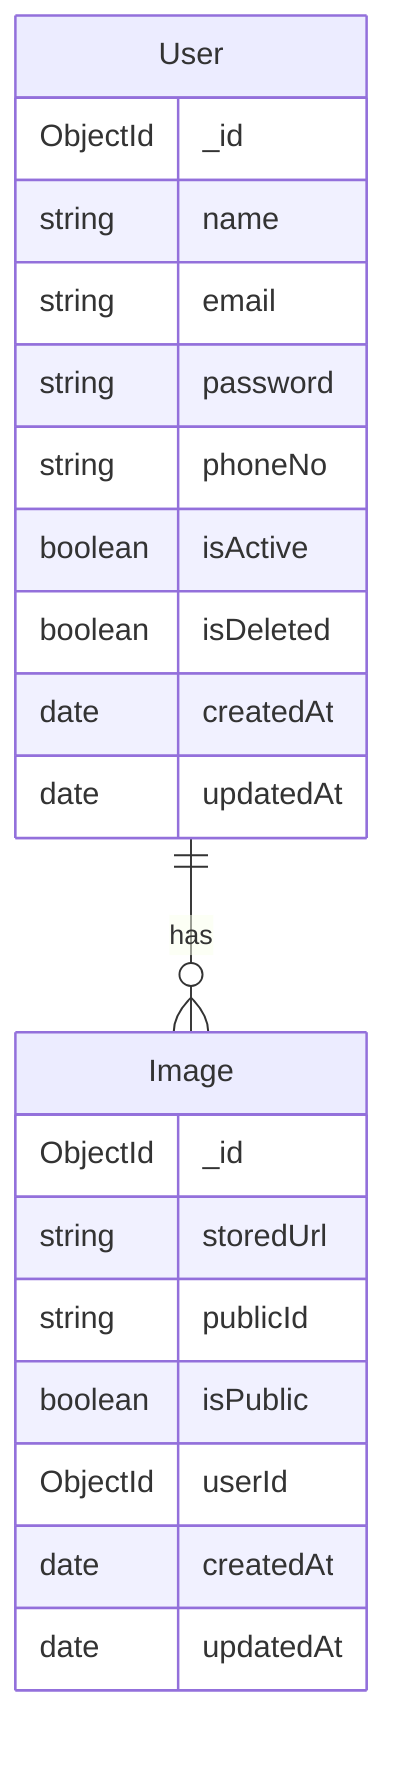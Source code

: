 erDiagram
  User {
    ObjectId _id
    string name
    string email
    string password
    string phoneNo
    boolean isActive
    boolean isDeleted
    date createdAt
    date updatedAt
  }
  Image {
    ObjectId _id
    string storedUrl
    string publicId
    boolean isPublic
    ObjectId userId
    date createdAt
    date updatedAt
  }
  User ||--o{ Image : "has"